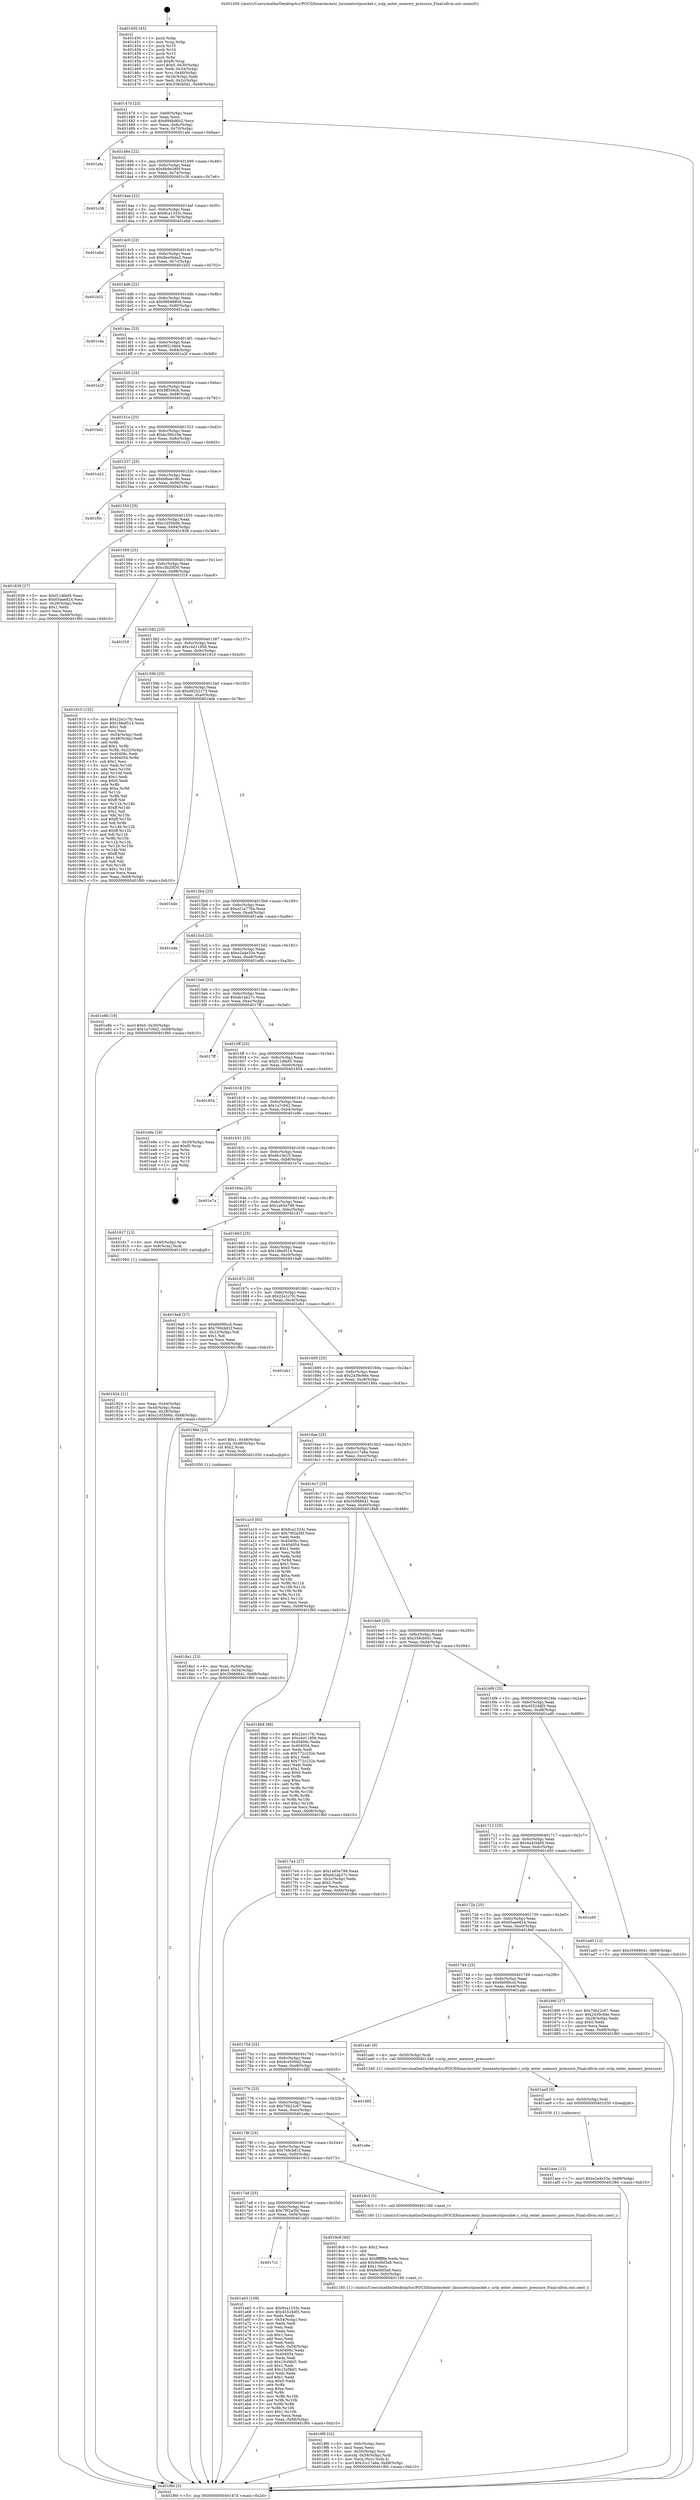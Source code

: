 digraph "0x401450" {
  label = "0x401450 (/mnt/c/Users/mathe/Desktop/tcc/POCII/binaries/extr_linuxnetsctpsocket.c_sctp_enter_memory_pressure_Final-ollvm.out::main(0))"
  labelloc = "t"
  node[shape=record]

  Entry [label="",width=0.3,height=0.3,shape=circle,fillcolor=black,style=filled]
  "0x40147d" [label="{
     0x40147d [23]\l
     | [instrs]\l
     &nbsp;&nbsp;0x40147d \<+3\>: mov -0x68(%rbp),%eax\l
     &nbsp;&nbsp;0x401480 \<+2\>: mov %eax,%ecx\l
     &nbsp;&nbsp;0x401482 \<+6\>: sub $0x894bd6b2,%ecx\l
     &nbsp;&nbsp;0x401488 \<+3\>: mov %eax,-0x6c(%rbp)\l
     &nbsp;&nbsp;0x40148b \<+3\>: mov %ecx,-0x70(%rbp)\l
     &nbsp;&nbsp;0x40148e \<+6\>: je 0000000000401afa \<main+0x6aa\>\l
  }"]
  "0x401afa" [label="{
     0x401afa\l
  }", style=dashed]
  "0x401494" [label="{
     0x401494 [22]\l
     | [instrs]\l
     &nbsp;&nbsp;0x401494 \<+5\>: jmp 0000000000401499 \<main+0x49\>\l
     &nbsp;&nbsp;0x401499 \<+3\>: mov -0x6c(%rbp),%eax\l
     &nbsp;&nbsp;0x40149c \<+5\>: sub $0x8b9e380f,%eax\l
     &nbsp;&nbsp;0x4014a1 \<+3\>: mov %eax,-0x74(%rbp)\l
     &nbsp;&nbsp;0x4014a4 \<+6\>: je 0000000000401c36 \<main+0x7e6\>\l
  }"]
  Exit [label="",width=0.3,height=0.3,shape=circle,fillcolor=black,style=filled,peripheries=2]
  "0x401c36" [label="{
     0x401c36\l
  }", style=dashed]
  "0x4014aa" [label="{
     0x4014aa [22]\l
     | [instrs]\l
     &nbsp;&nbsp;0x4014aa \<+5\>: jmp 00000000004014af \<main+0x5f\>\l
     &nbsp;&nbsp;0x4014af \<+3\>: mov -0x6c(%rbp),%eax\l
     &nbsp;&nbsp;0x4014b2 \<+5\>: sub $0x8ca1333c,%eax\l
     &nbsp;&nbsp;0x4014b7 \<+3\>: mov %eax,-0x78(%rbp)\l
     &nbsp;&nbsp;0x4014ba \<+6\>: je 0000000000401ebd \<main+0xa6d\>\l
  }"]
  "0x401aee" [label="{
     0x401aee [12]\l
     | [instrs]\l
     &nbsp;&nbsp;0x401aee \<+7\>: movl $0xe2a4e33e,-0x68(%rbp)\l
     &nbsp;&nbsp;0x401af5 \<+5\>: jmp 0000000000401f60 \<main+0xb10\>\l
  }"]
  "0x401ebd" [label="{
     0x401ebd\l
  }", style=dashed]
  "0x4014c0" [label="{
     0x4014c0 [22]\l
     | [instrs]\l
     &nbsp;&nbsp;0x4014c0 \<+5\>: jmp 00000000004014c5 \<main+0x75\>\l
     &nbsp;&nbsp;0x4014c5 \<+3\>: mov -0x6c(%rbp),%eax\l
     &nbsp;&nbsp;0x4014c8 \<+5\>: sub $0x8ee5bda2,%eax\l
     &nbsp;&nbsp;0x4014cd \<+3\>: mov %eax,-0x7c(%rbp)\l
     &nbsp;&nbsp;0x4014d0 \<+6\>: je 0000000000401b52 \<main+0x702\>\l
  }"]
  "0x401ae5" [label="{
     0x401ae5 [9]\l
     | [instrs]\l
     &nbsp;&nbsp;0x401ae5 \<+4\>: mov -0x50(%rbp),%rdi\l
     &nbsp;&nbsp;0x401ae9 \<+5\>: call 0000000000401030 \<free@plt\>\l
     | [calls]\l
     &nbsp;&nbsp;0x401030 \{1\} (unknown)\l
  }"]
  "0x401b52" [label="{
     0x401b52\l
  }", style=dashed]
  "0x4014d6" [label="{
     0x4014d6 [22]\l
     | [instrs]\l
     &nbsp;&nbsp;0x4014d6 \<+5\>: jmp 00000000004014db \<main+0x8b\>\l
     &nbsp;&nbsp;0x4014db \<+3\>: mov -0x6c(%rbp),%eax\l
     &nbsp;&nbsp;0x4014de \<+5\>: sub $0x96b8880d,%eax\l
     &nbsp;&nbsp;0x4014e3 \<+3\>: mov %eax,-0x80(%rbp)\l
     &nbsp;&nbsp;0x4014e6 \<+6\>: je 0000000000401cda \<main+0x88a\>\l
  }"]
  "0x4017c1" [label="{
     0x4017c1\l
  }", style=dashed]
  "0x401cda" [label="{
     0x401cda\l
  }", style=dashed]
  "0x4014ec" [label="{
     0x4014ec [25]\l
     | [instrs]\l
     &nbsp;&nbsp;0x4014ec \<+5\>: jmp 00000000004014f1 \<main+0xa1\>\l
     &nbsp;&nbsp;0x4014f1 \<+3\>: mov -0x6c(%rbp),%eax\l
     &nbsp;&nbsp;0x4014f4 \<+5\>: sub $0x9821fdd4,%eax\l
     &nbsp;&nbsp;0x4014f9 \<+6\>: mov %eax,-0x84(%rbp)\l
     &nbsp;&nbsp;0x4014ff \<+6\>: je 0000000000401e2f \<main+0x9df\>\l
  }"]
  "0x401a63" [label="{
     0x401a63 [109]\l
     | [instrs]\l
     &nbsp;&nbsp;0x401a63 \<+5\>: mov $0x8ca1333c,%eax\l
     &nbsp;&nbsp;0x401a68 \<+5\>: mov $0x45524df3,%ecx\l
     &nbsp;&nbsp;0x401a6d \<+2\>: xor %edx,%edx\l
     &nbsp;&nbsp;0x401a6f \<+3\>: mov -0x54(%rbp),%esi\l
     &nbsp;&nbsp;0x401a72 \<+2\>: mov %edx,%edi\l
     &nbsp;&nbsp;0x401a74 \<+2\>: sub %esi,%edi\l
     &nbsp;&nbsp;0x401a76 \<+2\>: mov %edx,%esi\l
     &nbsp;&nbsp;0x401a78 \<+3\>: sub $0x1,%esi\l
     &nbsp;&nbsp;0x401a7b \<+2\>: add %esi,%edi\l
     &nbsp;&nbsp;0x401a7d \<+2\>: sub %edi,%edx\l
     &nbsp;&nbsp;0x401a7f \<+3\>: mov %edx,-0x54(%rbp)\l
     &nbsp;&nbsp;0x401a82 \<+7\>: mov 0x40406c,%edx\l
     &nbsp;&nbsp;0x401a89 \<+7\>: mov 0x404054,%esi\l
     &nbsp;&nbsp;0x401a90 \<+2\>: mov %edx,%edi\l
     &nbsp;&nbsp;0x401a92 \<+6\>: sub $0x15cf4bf1,%edi\l
     &nbsp;&nbsp;0x401a98 \<+3\>: sub $0x1,%edi\l
     &nbsp;&nbsp;0x401a9b \<+6\>: add $0x15cf4bf1,%edi\l
     &nbsp;&nbsp;0x401aa1 \<+3\>: imul %edi,%edx\l
     &nbsp;&nbsp;0x401aa4 \<+3\>: and $0x1,%edx\l
     &nbsp;&nbsp;0x401aa7 \<+3\>: cmp $0x0,%edx\l
     &nbsp;&nbsp;0x401aaa \<+4\>: sete %r8b\l
     &nbsp;&nbsp;0x401aae \<+3\>: cmp $0xa,%esi\l
     &nbsp;&nbsp;0x401ab1 \<+4\>: setl %r9b\l
     &nbsp;&nbsp;0x401ab5 \<+3\>: mov %r8b,%r10b\l
     &nbsp;&nbsp;0x401ab8 \<+3\>: and %r9b,%r10b\l
     &nbsp;&nbsp;0x401abb \<+3\>: xor %r9b,%r8b\l
     &nbsp;&nbsp;0x401abe \<+3\>: or %r8b,%r10b\l
     &nbsp;&nbsp;0x401ac1 \<+4\>: test $0x1,%r10b\l
     &nbsp;&nbsp;0x401ac5 \<+3\>: cmovne %ecx,%eax\l
     &nbsp;&nbsp;0x401ac8 \<+3\>: mov %eax,-0x68(%rbp)\l
     &nbsp;&nbsp;0x401acb \<+5\>: jmp 0000000000401f60 \<main+0xb10\>\l
  }"]
  "0x401e2f" [label="{
     0x401e2f\l
  }", style=dashed]
  "0x401505" [label="{
     0x401505 [25]\l
     | [instrs]\l
     &nbsp;&nbsp;0x401505 \<+5\>: jmp 000000000040150a \<main+0xba\>\l
     &nbsp;&nbsp;0x40150a \<+3\>: mov -0x6c(%rbp),%eax\l
     &nbsp;&nbsp;0x40150d \<+5\>: sub $0x9ff336cb,%eax\l
     &nbsp;&nbsp;0x401512 \<+6\>: mov %eax,-0x88(%rbp)\l
     &nbsp;&nbsp;0x401518 \<+6\>: je 0000000000401bd2 \<main+0x782\>\l
  }"]
  "0x4019f0" [label="{
     0x4019f0 [32]\l
     | [instrs]\l
     &nbsp;&nbsp;0x4019f0 \<+6\>: mov -0xfc(%rbp),%ecx\l
     &nbsp;&nbsp;0x4019f6 \<+3\>: imul %eax,%ecx\l
     &nbsp;&nbsp;0x4019f9 \<+4\>: mov -0x50(%rbp),%rsi\l
     &nbsp;&nbsp;0x4019fd \<+4\>: movslq -0x54(%rbp),%rdi\l
     &nbsp;&nbsp;0x401a01 \<+3\>: mov %ecx,(%rsi,%rdi,4)\l
     &nbsp;&nbsp;0x401a04 \<+7\>: movl $0x2cc17a8a,-0x68(%rbp)\l
     &nbsp;&nbsp;0x401a0b \<+5\>: jmp 0000000000401f60 \<main+0xb10\>\l
  }"]
  "0x401bd2" [label="{
     0x401bd2\l
  }", style=dashed]
  "0x40151e" [label="{
     0x40151e [25]\l
     | [instrs]\l
     &nbsp;&nbsp;0x40151e \<+5\>: jmp 0000000000401523 \<main+0xd3\>\l
     &nbsp;&nbsp;0x401523 \<+3\>: mov -0x6c(%rbp),%eax\l
     &nbsp;&nbsp;0x401526 \<+5\>: sub $0xbc56b18a,%eax\l
     &nbsp;&nbsp;0x40152b \<+6\>: mov %eax,-0x8c(%rbp)\l
     &nbsp;&nbsp;0x401531 \<+6\>: je 0000000000401e23 \<main+0x9d3\>\l
  }"]
  "0x4019c8" [label="{
     0x4019c8 [40]\l
     | [instrs]\l
     &nbsp;&nbsp;0x4019c8 \<+5\>: mov $0x2,%ecx\l
     &nbsp;&nbsp;0x4019cd \<+1\>: cltd\l
     &nbsp;&nbsp;0x4019ce \<+2\>: idiv %ecx\l
     &nbsp;&nbsp;0x4019d0 \<+6\>: imul $0xfffffffe,%edx,%ecx\l
     &nbsp;&nbsp;0x4019d6 \<+6\>: add $0x9e0bf3a6,%ecx\l
     &nbsp;&nbsp;0x4019dc \<+3\>: add $0x1,%ecx\l
     &nbsp;&nbsp;0x4019df \<+6\>: sub $0x9e0bf3a6,%ecx\l
     &nbsp;&nbsp;0x4019e5 \<+6\>: mov %ecx,-0xfc(%rbp)\l
     &nbsp;&nbsp;0x4019eb \<+5\>: call 0000000000401160 \<next_i\>\l
     | [calls]\l
     &nbsp;&nbsp;0x401160 \{1\} (/mnt/c/Users/mathe/Desktop/tcc/POCII/binaries/extr_linuxnetsctpsocket.c_sctp_enter_memory_pressure_Final-ollvm.out::next_i)\l
  }"]
  "0x401e23" [label="{
     0x401e23\l
  }", style=dashed]
  "0x401537" [label="{
     0x401537 [25]\l
     | [instrs]\l
     &nbsp;&nbsp;0x401537 \<+5\>: jmp 000000000040153c \<main+0xec\>\l
     &nbsp;&nbsp;0x40153c \<+3\>: mov -0x6c(%rbp),%eax\l
     &nbsp;&nbsp;0x40153f \<+5\>: sub $0xbfbee180,%eax\l
     &nbsp;&nbsp;0x401544 \<+6\>: mov %eax,-0x90(%rbp)\l
     &nbsp;&nbsp;0x40154a \<+6\>: je 0000000000401f0c \<main+0xabc\>\l
  }"]
  "0x4017a8" [label="{
     0x4017a8 [25]\l
     | [instrs]\l
     &nbsp;&nbsp;0x4017a8 \<+5\>: jmp 00000000004017ad \<main+0x35d\>\l
     &nbsp;&nbsp;0x4017ad \<+3\>: mov -0x6c(%rbp),%eax\l
     &nbsp;&nbsp;0x4017b0 \<+5\>: sub $0x79f2a3fd,%eax\l
     &nbsp;&nbsp;0x4017b5 \<+6\>: mov %eax,-0xf4(%rbp)\l
     &nbsp;&nbsp;0x4017bb \<+6\>: je 0000000000401a63 \<main+0x613\>\l
  }"]
  "0x401f0c" [label="{
     0x401f0c\l
  }", style=dashed]
  "0x401550" [label="{
     0x401550 [25]\l
     | [instrs]\l
     &nbsp;&nbsp;0x401550 \<+5\>: jmp 0000000000401555 \<main+0x105\>\l
     &nbsp;&nbsp;0x401555 \<+3\>: mov -0x6c(%rbp),%eax\l
     &nbsp;&nbsp;0x401558 \<+5\>: sub $0xc1d55b6b,%eax\l
     &nbsp;&nbsp;0x40155d \<+6\>: mov %eax,-0x94(%rbp)\l
     &nbsp;&nbsp;0x401563 \<+6\>: je 0000000000401839 \<main+0x3e9\>\l
  }"]
  "0x4019c3" [label="{
     0x4019c3 [5]\l
     | [instrs]\l
     &nbsp;&nbsp;0x4019c3 \<+5\>: call 0000000000401160 \<next_i\>\l
     | [calls]\l
     &nbsp;&nbsp;0x401160 \{1\} (/mnt/c/Users/mathe/Desktop/tcc/POCII/binaries/extr_linuxnetsctpsocket.c_sctp_enter_memory_pressure_Final-ollvm.out::next_i)\l
  }"]
  "0x401839" [label="{
     0x401839 [27]\l
     | [instrs]\l
     &nbsp;&nbsp;0x401839 \<+5\>: mov $0xf11dfa95,%eax\l
     &nbsp;&nbsp;0x40183e \<+5\>: mov $0x65aee824,%ecx\l
     &nbsp;&nbsp;0x401843 \<+3\>: mov -0x28(%rbp),%edx\l
     &nbsp;&nbsp;0x401846 \<+3\>: cmp $0x1,%edx\l
     &nbsp;&nbsp;0x401849 \<+3\>: cmovl %ecx,%eax\l
     &nbsp;&nbsp;0x40184c \<+3\>: mov %eax,-0x68(%rbp)\l
     &nbsp;&nbsp;0x40184f \<+5\>: jmp 0000000000401f60 \<main+0xb10\>\l
  }"]
  "0x401569" [label="{
     0x401569 [25]\l
     | [instrs]\l
     &nbsp;&nbsp;0x401569 \<+5\>: jmp 000000000040156e \<main+0x11e\>\l
     &nbsp;&nbsp;0x40156e \<+3\>: mov -0x6c(%rbp),%eax\l
     &nbsp;&nbsp;0x401571 \<+5\>: sub $0xc3b20f30,%eax\l
     &nbsp;&nbsp;0x401576 \<+6\>: mov %eax,-0x98(%rbp)\l
     &nbsp;&nbsp;0x40157c \<+6\>: je 0000000000401f18 \<main+0xac8\>\l
  }"]
  "0x40178f" [label="{
     0x40178f [25]\l
     | [instrs]\l
     &nbsp;&nbsp;0x40178f \<+5\>: jmp 0000000000401794 \<main+0x344\>\l
     &nbsp;&nbsp;0x401794 \<+3\>: mov -0x6c(%rbp),%eax\l
     &nbsp;&nbsp;0x401797 \<+5\>: sub $0x769cb81f,%eax\l
     &nbsp;&nbsp;0x40179c \<+6\>: mov %eax,-0xf0(%rbp)\l
     &nbsp;&nbsp;0x4017a2 \<+6\>: je 00000000004019c3 \<main+0x573\>\l
  }"]
  "0x401f18" [label="{
     0x401f18\l
  }", style=dashed]
  "0x401582" [label="{
     0x401582 [25]\l
     | [instrs]\l
     &nbsp;&nbsp;0x401582 \<+5\>: jmp 0000000000401587 \<main+0x137\>\l
     &nbsp;&nbsp;0x401587 \<+3\>: mov -0x6c(%rbp),%eax\l
     &nbsp;&nbsp;0x40158a \<+5\>: sub $0xc4d11856,%eax\l
     &nbsp;&nbsp;0x40158f \<+6\>: mov %eax,-0x9c(%rbp)\l
     &nbsp;&nbsp;0x401595 \<+6\>: je 0000000000401910 \<main+0x4c0\>\l
  }"]
  "0x401e6e" [label="{
     0x401e6e\l
  }", style=dashed]
  "0x401910" [label="{
     0x401910 [152]\l
     | [instrs]\l
     &nbsp;&nbsp;0x401910 \<+5\>: mov $0x22e1c7fc,%eax\l
     &nbsp;&nbsp;0x401915 \<+5\>: mov $0x1fded514,%ecx\l
     &nbsp;&nbsp;0x40191a \<+2\>: mov $0x1,%dl\l
     &nbsp;&nbsp;0x40191c \<+2\>: xor %esi,%esi\l
     &nbsp;&nbsp;0x40191e \<+3\>: mov -0x54(%rbp),%edi\l
     &nbsp;&nbsp;0x401921 \<+3\>: cmp -0x48(%rbp),%edi\l
     &nbsp;&nbsp;0x401924 \<+4\>: setl %r8b\l
     &nbsp;&nbsp;0x401928 \<+4\>: and $0x1,%r8b\l
     &nbsp;&nbsp;0x40192c \<+4\>: mov %r8b,-0x22(%rbp)\l
     &nbsp;&nbsp;0x401930 \<+7\>: mov 0x40406c,%edi\l
     &nbsp;&nbsp;0x401937 \<+8\>: mov 0x404054,%r9d\l
     &nbsp;&nbsp;0x40193f \<+3\>: sub $0x1,%esi\l
     &nbsp;&nbsp;0x401942 \<+3\>: mov %edi,%r10d\l
     &nbsp;&nbsp;0x401945 \<+3\>: add %esi,%r10d\l
     &nbsp;&nbsp;0x401948 \<+4\>: imul %r10d,%edi\l
     &nbsp;&nbsp;0x40194c \<+3\>: and $0x1,%edi\l
     &nbsp;&nbsp;0x40194f \<+3\>: cmp $0x0,%edi\l
     &nbsp;&nbsp;0x401952 \<+4\>: sete %r8b\l
     &nbsp;&nbsp;0x401956 \<+4\>: cmp $0xa,%r9d\l
     &nbsp;&nbsp;0x40195a \<+4\>: setl %r11b\l
     &nbsp;&nbsp;0x40195e \<+3\>: mov %r8b,%bl\l
     &nbsp;&nbsp;0x401961 \<+3\>: xor $0xff,%bl\l
     &nbsp;&nbsp;0x401964 \<+3\>: mov %r11b,%r14b\l
     &nbsp;&nbsp;0x401967 \<+4\>: xor $0xff,%r14b\l
     &nbsp;&nbsp;0x40196b \<+3\>: xor $0x1,%dl\l
     &nbsp;&nbsp;0x40196e \<+3\>: mov %bl,%r15b\l
     &nbsp;&nbsp;0x401971 \<+4\>: and $0xff,%r15b\l
     &nbsp;&nbsp;0x401975 \<+3\>: and %dl,%r8b\l
     &nbsp;&nbsp;0x401978 \<+3\>: mov %r14b,%r12b\l
     &nbsp;&nbsp;0x40197b \<+4\>: and $0xff,%r12b\l
     &nbsp;&nbsp;0x40197f \<+3\>: and %dl,%r11b\l
     &nbsp;&nbsp;0x401982 \<+3\>: or %r8b,%r15b\l
     &nbsp;&nbsp;0x401985 \<+3\>: or %r11b,%r12b\l
     &nbsp;&nbsp;0x401988 \<+3\>: xor %r12b,%r15b\l
     &nbsp;&nbsp;0x40198b \<+3\>: or %r14b,%bl\l
     &nbsp;&nbsp;0x40198e \<+3\>: xor $0xff,%bl\l
     &nbsp;&nbsp;0x401991 \<+3\>: or $0x1,%dl\l
     &nbsp;&nbsp;0x401994 \<+2\>: and %dl,%bl\l
     &nbsp;&nbsp;0x401996 \<+3\>: or %bl,%r15b\l
     &nbsp;&nbsp;0x401999 \<+4\>: test $0x1,%r15b\l
     &nbsp;&nbsp;0x40199d \<+3\>: cmovne %ecx,%eax\l
     &nbsp;&nbsp;0x4019a0 \<+3\>: mov %eax,-0x68(%rbp)\l
     &nbsp;&nbsp;0x4019a3 \<+5\>: jmp 0000000000401f60 \<main+0xb10\>\l
  }"]
  "0x40159b" [label="{
     0x40159b [25]\l
     | [instrs]\l
     &nbsp;&nbsp;0x40159b \<+5\>: jmp 00000000004015a0 \<main+0x150\>\l
     &nbsp;&nbsp;0x4015a0 \<+3\>: mov -0x6c(%rbp),%eax\l
     &nbsp;&nbsp;0x4015a3 \<+5\>: sub $0xd9252173,%eax\l
     &nbsp;&nbsp;0x4015a8 \<+6\>: mov %eax,-0xa0(%rbp)\l
     &nbsp;&nbsp;0x4015ae \<+6\>: je 0000000000401bde \<main+0x78e\>\l
  }"]
  "0x401776" [label="{
     0x401776 [25]\l
     | [instrs]\l
     &nbsp;&nbsp;0x401776 \<+5\>: jmp 000000000040177b \<main+0x32b\>\l
     &nbsp;&nbsp;0x40177b \<+3\>: mov -0x6c(%rbp),%eax\l
     &nbsp;&nbsp;0x40177e \<+5\>: sub $0x70b22c67,%eax\l
     &nbsp;&nbsp;0x401783 \<+6\>: mov %eax,-0xec(%rbp)\l
     &nbsp;&nbsp;0x401789 \<+6\>: je 0000000000401e6e \<main+0xa1e\>\l
  }"]
  "0x401bde" [label="{
     0x401bde\l
  }", style=dashed]
  "0x4015b4" [label="{
     0x4015b4 [25]\l
     | [instrs]\l
     &nbsp;&nbsp;0x4015b4 \<+5\>: jmp 00000000004015b9 \<main+0x169\>\l
     &nbsp;&nbsp;0x4015b9 \<+3\>: mov -0x6c(%rbp),%eax\l
     &nbsp;&nbsp;0x4015bc \<+5\>: sub $0xe21a776a,%eax\l
     &nbsp;&nbsp;0x4015c1 \<+6\>: mov %eax,-0xa4(%rbp)\l
     &nbsp;&nbsp;0x4015c7 \<+6\>: je 0000000000401ede \<main+0xa8e\>\l
  }"]
  "0x401d85" [label="{
     0x401d85\l
  }", style=dashed]
  "0x401ede" [label="{
     0x401ede\l
  }", style=dashed]
  "0x4015cd" [label="{
     0x4015cd [25]\l
     | [instrs]\l
     &nbsp;&nbsp;0x4015cd \<+5\>: jmp 00000000004015d2 \<main+0x182\>\l
     &nbsp;&nbsp;0x4015d2 \<+3\>: mov -0x6c(%rbp),%eax\l
     &nbsp;&nbsp;0x4015d5 \<+5\>: sub $0xe2a4e33e,%eax\l
     &nbsp;&nbsp;0x4015da \<+6\>: mov %eax,-0xa8(%rbp)\l
     &nbsp;&nbsp;0x4015e0 \<+6\>: je 0000000000401e8b \<main+0xa3b\>\l
  }"]
  "0x40175d" [label="{
     0x40175d [25]\l
     | [instrs]\l
     &nbsp;&nbsp;0x40175d \<+5\>: jmp 0000000000401762 \<main+0x312\>\l
     &nbsp;&nbsp;0x401762 \<+3\>: mov -0x6c(%rbp),%eax\l
     &nbsp;&nbsp;0x401765 \<+5\>: sub $0x6ce500d2,%eax\l
     &nbsp;&nbsp;0x40176a \<+6\>: mov %eax,-0xe8(%rbp)\l
     &nbsp;&nbsp;0x401770 \<+6\>: je 0000000000401d85 \<main+0x935\>\l
  }"]
  "0x401e8b" [label="{
     0x401e8b [19]\l
     | [instrs]\l
     &nbsp;&nbsp;0x401e8b \<+7\>: movl $0x0,-0x30(%rbp)\l
     &nbsp;&nbsp;0x401e92 \<+7\>: movl $0x1a7c942,-0x68(%rbp)\l
     &nbsp;&nbsp;0x401e99 \<+5\>: jmp 0000000000401f60 \<main+0xb10\>\l
  }"]
  "0x4015e6" [label="{
     0x4015e6 [25]\l
     | [instrs]\l
     &nbsp;&nbsp;0x4015e6 \<+5\>: jmp 00000000004015eb \<main+0x19b\>\l
     &nbsp;&nbsp;0x4015eb \<+3\>: mov -0x6c(%rbp),%eax\l
     &nbsp;&nbsp;0x4015ee \<+5\>: sub $0xeb1ab27c,%eax\l
     &nbsp;&nbsp;0x4015f3 \<+6\>: mov %eax,-0xac(%rbp)\l
     &nbsp;&nbsp;0x4015f9 \<+6\>: je 00000000004017ff \<main+0x3af\>\l
  }"]
  "0x401adc" [label="{
     0x401adc [9]\l
     | [instrs]\l
     &nbsp;&nbsp;0x401adc \<+4\>: mov -0x50(%rbp),%rdi\l
     &nbsp;&nbsp;0x401ae0 \<+5\>: call 0000000000401240 \<sctp_enter_memory_pressure\>\l
     | [calls]\l
     &nbsp;&nbsp;0x401240 \{1\} (/mnt/c/Users/mathe/Desktop/tcc/POCII/binaries/extr_linuxnetsctpsocket.c_sctp_enter_memory_pressure_Final-ollvm.out::sctp_enter_memory_pressure)\l
  }"]
  "0x4017ff" [label="{
     0x4017ff\l
  }", style=dashed]
  "0x4015ff" [label="{
     0x4015ff [25]\l
     | [instrs]\l
     &nbsp;&nbsp;0x4015ff \<+5\>: jmp 0000000000401604 \<main+0x1b4\>\l
     &nbsp;&nbsp;0x401604 \<+3\>: mov -0x6c(%rbp),%eax\l
     &nbsp;&nbsp;0x401607 \<+5\>: sub $0xf11dfa95,%eax\l
     &nbsp;&nbsp;0x40160c \<+6\>: mov %eax,-0xb0(%rbp)\l
     &nbsp;&nbsp;0x401612 \<+6\>: je 0000000000401854 \<main+0x404\>\l
  }"]
  "0x4018a1" [label="{
     0x4018a1 [23]\l
     | [instrs]\l
     &nbsp;&nbsp;0x4018a1 \<+4\>: mov %rax,-0x50(%rbp)\l
     &nbsp;&nbsp;0x4018a5 \<+7\>: movl $0x0,-0x54(%rbp)\l
     &nbsp;&nbsp;0x4018ac \<+7\>: movl $0x35668641,-0x68(%rbp)\l
     &nbsp;&nbsp;0x4018b3 \<+5\>: jmp 0000000000401f60 \<main+0xb10\>\l
  }"]
  "0x401854" [label="{
     0x401854\l
  }", style=dashed]
  "0x401618" [label="{
     0x401618 [25]\l
     | [instrs]\l
     &nbsp;&nbsp;0x401618 \<+5\>: jmp 000000000040161d \<main+0x1cd\>\l
     &nbsp;&nbsp;0x40161d \<+3\>: mov -0x6c(%rbp),%eax\l
     &nbsp;&nbsp;0x401620 \<+5\>: sub $0x1a7c942,%eax\l
     &nbsp;&nbsp;0x401625 \<+6\>: mov %eax,-0xb4(%rbp)\l
     &nbsp;&nbsp;0x40162b \<+6\>: je 0000000000401e9e \<main+0xa4e\>\l
  }"]
  "0x401744" [label="{
     0x401744 [25]\l
     | [instrs]\l
     &nbsp;&nbsp;0x401744 \<+5\>: jmp 0000000000401749 \<main+0x2f9\>\l
     &nbsp;&nbsp;0x401749 \<+3\>: mov -0x6c(%rbp),%eax\l
     &nbsp;&nbsp;0x40174c \<+5\>: sub $0x6b08fccd,%eax\l
     &nbsp;&nbsp;0x401751 \<+6\>: mov %eax,-0xe4(%rbp)\l
     &nbsp;&nbsp;0x401757 \<+6\>: je 0000000000401adc \<main+0x68c\>\l
  }"]
  "0x401e9e" [label="{
     0x401e9e [19]\l
     | [instrs]\l
     &nbsp;&nbsp;0x401e9e \<+3\>: mov -0x30(%rbp),%eax\l
     &nbsp;&nbsp;0x401ea1 \<+7\>: add $0xf0,%rsp\l
     &nbsp;&nbsp;0x401ea8 \<+1\>: pop %rbx\l
     &nbsp;&nbsp;0x401ea9 \<+2\>: pop %r12\l
     &nbsp;&nbsp;0x401eab \<+2\>: pop %r14\l
     &nbsp;&nbsp;0x401ead \<+2\>: pop %r15\l
     &nbsp;&nbsp;0x401eaf \<+1\>: pop %rbp\l
     &nbsp;&nbsp;0x401eb0 \<+1\>: ret\l
  }"]
  "0x401631" [label="{
     0x401631 [25]\l
     | [instrs]\l
     &nbsp;&nbsp;0x401631 \<+5\>: jmp 0000000000401636 \<main+0x1e6\>\l
     &nbsp;&nbsp;0x401636 \<+3\>: mov -0x6c(%rbp),%eax\l
     &nbsp;&nbsp;0x401639 \<+5\>: sub $0x6b19a15,%eax\l
     &nbsp;&nbsp;0x40163e \<+6\>: mov %eax,-0xb8(%rbp)\l
     &nbsp;&nbsp;0x401644 \<+6\>: je 0000000000401e7a \<main+0xa2a\>\l
  }"]
  "0x40186f" [label="{
     0x40186f [27]\l
     | [instrs]\l
     &nbsp;&nbsp;0x40186f \<+5\>: mov $0x70b22c67,%eax\l
     &nbsp;&nbsp;0x401874 \<+5\>: mov $0x2439c9de,%ecx\l
     &nbsp;&nbsp;0x401879 \<+3\>: mov -0x28(%rbp),%edx\l
     &nbsp;&nbsp;0x40187c \<+3\>: cmp $0x0,%edx\l
     &nbsp;&nbsp;0x40187f \<+3\>: cmove %ecx,%eax\l
     &nbsp;&nbsp;0x401882 \<+3\>: mov %eax,-0x68(%rbp)\l
     &nbsp;&nbsp;0x401885 \<+5\>: jmp 0000000000401f60 \<main+0xb10\>\l
  }"]
  "0x401e7a" [label="{
     0x401e7a\l
  }", style=dashed]
  "0x40164a" [label="{
     0x40164a [25]\l
     | [instrs]\l
     &nbsp;&nbsp;0x40164a \<+5\>: jmp 000000000040164f \<main+0x1ff\>\l
     &nbsp;&nbsp;0x40164f \<+3\>: mov -0x6c(%rbp),%eax\l
     &nbsp;&nbsp;0x401652 \<+5\>: sub $0x1a65e799,%eax\l
     &nbsp;&nbsp;0x401657 \<+6\>: mov %eax,-0xbc(%rbp)\l
     &nbsp;&nbsp;0x40165d \<+6\>: je 0000000000401817 \<main+0x3c7\>\l
  }"]
  "0x40172b" [label="{
     0x40172b [25]\l
     | [instrs]\l
     &nbsp;&nbsp;0x40172b \<+5\>: jmp 0000000000401730 \<main+0x2e0\>\l
     &nbsp;&nbsp;0x401730 \<+3\>: mov -0x6c(%rbp),%eax\l
     &nbsp;&nbsp;0x401733 \<+5\>: sub $0x65aee824,%eax\l
     &nbsp;&nbsp;0x401738 \<+6\>: mov %eax,-0xe0(%rbp)\l
     &nbsp;&nbsp;0x40173e \<+6\>: je 000000000040186f \<main+0x41f\>\l
  }"]
  "0x401817" [label="{
     0x401817 [13]\l
     | [instrs]\l
     &nbsp;&nbsp;0x401817 \<+4\>: mov -0x40(%rbp),%rax\l
     &nbsp;&nbsp;0x40181b \<+4\>: mov 0x8(%rax),%rdi\l
     &nbsp;&nbsp;0x40181f \<+5\>: call 0000000000401060 \<atoi@plt\>\l
     | [calls]\l
     &nbsp;&nbsp;0x401060 \{1\} (unknown)\l
  }"]
  "0x401663" [label="{
     0x401663 [25]\l
     | [instrs]\l
     &nbsp;&nbsp;0x401663 \<+5\>: jmp 0000000000401668 \<main+0x218\>\l
     &nbsp;&nbsp;0x401668 \<+3\>: mov -0x6c(%rbp),%eax\l
     &nbsp;&nbsp;0x40166b \<+5\>: sub $0x1fded514,%eax\l
     &nbsp;&nbsp;0x401670 \<+6\>: mov %eax,-0xc0(%rbp)\l
     &nbsp;&nbsp;0x401676 \<+6\>: je 00000000004019a8 \<main+0x558\>\l
  }"]
  "0x401e50" [label="{
     0x401e50\l
  }", style=dashed]
  "0x4019a8" [label="{
     0x4019a8 [27]\l
     | [instrs]\l
     &nbsp;&nbsp;0x4019a8 \<+5\>: mov $0x6b08fccd,%eax\l
     &nbsp;&nbsp;0x4019ad \<+5\>: mov $0x769cb81f,%ecx\l
     &nbsp;&nbsp;0x4019b2 \<+3\>: mov -0x22(%rbp),%dl\l
     &nbsp;&nbsp;0x4019b5 \<+3\>: test $0x1,%dl\l
     &nbsp;&nbsp;0x4019b8 \<+3\>: cmovne %ecx,%eax\l
     &nbsp;&nbsp;0x4019bb \<+3\>: mov %eax,-0x68(%rbp)\l
     &nbsp;&nbsp;0x4019be \<+5\>: jmp 0000000000401f60 \<main+0xb10\>\l
  }"]
  "0x40167c" [label="{
     0x40167c [25]\l
     | [instrs]\l
     &nbsp;&nbsp;0x40167c \<+5\>: jmp 0000000000401681 \<main+0x231\>\l
     &nbsp;&nbsp;0x401681 \<+3\>: mov -0x6c(%rbp),%eax\l
     &nbsp;&nbsp;0x401684 \<+5\>: sub $0x22e1c7fc,%eax\l
     &nbsp;&nbsp;0x401689 \<+6\>: mov %eax,-0xc4(%rbp)\l
     &nbsp;&nbsp;0x40168f \<+6\>: je 0000000000401eb1 \<main+0xa61\>\l
  }"]
  "0x401712" [label="{
     0x401712 [25]\l
     | [instrs]\l
     &nbsp;&nbsp;0x401712 \<+5\>: jmp 0000000000401717 \<main+0x2c7\>\l
     &nbsp;&nbsp;0x401717 \<+3\>: mov -0x6c(%rbp),%eax\l
     &nbsp;&nbsp;0x40171a \<+5\>: sub $0x4a42bbf4,%eax\l
     &nbsp;&nbsp;0x40171f \<+6\>: mov %eax,-0xdc(%rbp)\l
     &nbsp;&nbsp;0x401725 \<+6\>: je 0000000000401e50 \<main+0xa00\>\l
  }"]
  "0x401eb1" [label="{
     0x401eb1\l
  }", style=dashed]
  "0x401695" [label="{
     0x401695 [25]\l
     | [instrs]\l
     &nbsp;&nbsp;0x401695 \<+5\>: jmp 000000000040169a \<main+0x24a\>\l
     &nbsp;&nbsp;0x40169a \<+3\>: mov -0x6c(%rbp),%eax\l
     &nbsp;&nbsp;0x40169d \<+5\>: sub $0x2439c9de,%eax\l
     &nbsp;&nbsp;0x4016a2 \<+6\>: mov %eax,-0xc8(%rbp)\l
     &nbsp;&nbsp;0x4016a8 \<+6\>: je 000000000040188a \<main+0x43a\>\l
  }"]
  "0x401ad0" [label="{
     0x401ad0 [12]\l
     | [instrs]\l
     &nbsp;&nbsp;0x401ad0 \<+7\>: movl $0x35668641,-0x68(%rbp)\l
     &nbsp;&nbsp;0x401ad7 \<+5\>: jmp 0000000000401f60 \<main+0xb10\>\l
  }"]
  "0x40188a" [label="{
     0x40188a [23]\l
     | [instrs]\l
     &nbsp;&nbsp;0x40188a \<+7\>: movl $0x1,-0x48(%rbp)\l
     &nbsp;&nbsp;0x401891 \<+4\>: movslq -0x48(%rbp),%rax\l
     &nbsp;&nbsp;0x401895 \<+4\>: shl $0x2,%rax\l
     &nbsp;&nbsp;0x401899 \<+3\>: mov %rax,%rdi\l
     &nbsp;&nbsp;0x40189c \<+5\>: call 0000000000401050 \<malloc@plt\>\l
     | [calls]\l
     &nbsp;&nbsp;0x401050 \{1\} (unknown)\l
  }"]
  "0x4016ae" [label="{
     0x4016ae [25]\l
     | [instrs]\l
     &nbsp;&nbsp;0x4016ae \<+5\>: jmp 00000000004016b3 \<main+0x263\>\l
     &nbsp;&nbsp;0x4016b3 \<+3\>: mov -0x6c(%rbp),%eax\l
     &nbsp;&nbsp;0x4016b6 \<+5\>: sub $0x2cc17a8a,%eax\l
     &nbsp;&nbsp;0x4016bb \<+6\>: mov %eax,-0xcc(%rbp)\l
     &nbsp;&nbsp;0x4016c1 \<+6\>: je 0000000000401a10 \<main+0x5c0\>\l
  }"]
  "0x401824" [label="{
     0x401824 [21]\l
     | [instrs]\l
     &nbsp;&nbsp;0x401824 \<+3\>: mov %eax,-0x44(%rbp)\l
     &nbsp;&nbsp;0x401827 \<+3\>: mov -0x44(%rbp),%eax\l
     &nbsp;&nbsp;0x40182a \<+3\>: mov %eax,-0x28(%rbp)\l
     &nbsp;&nbsp;0x40182d \<+7\>: movl $0xc1d55b6b,-0x68(%rbp)\l
     &nbsp;&nbsp;0x401834 \<+5\>: jmp 0000000000401f60 \<main+0xb10\>\l
  }"]
  "0x401a10" [label="{
     0x401a10 [83]\l
     | [instrs]\l
     &nbsp;&nbsp;0x401a10 \<+5\>: mov $0x8ca1333c,%eax\l
     &nbsp;&nbsp;0x401a15 \<+5\>: mov $0x79f2a3fd,%ecx\l
     &nbsp;&nbsp;0x401a1a \<+2\>: xor %edx,%edx\l
     &nbsp;&nbsp;0x401a1c \<+7\>: mov 0x40406c,%esi\l
     &nbsp;&nbsp;0x401a23 \<+7\>: mov 0x404054,%edi\l
     &nbsp;&nbsp;0x401a2a \<+3\>: sub $0x1,%edx\l
     &nbsp;&nbsp;0x401a2d \<+3\>: mov %esi,%r8d\l
     &nbsp;&nbsp;0x401a30 \<+3\>: add %edx,%r8d\l
     &nbsp;&nbsp;0x401a33 \<+4\>: imul %r8d,%esi\l
     &nbsp;&nbsp;0x401a37 \<+3\>: and $0x1,%esi\l
     &nbsp;&nbsp;0x401a3a \<+3\>: cmp $0x0,%esi\l
     &nbsp;&nbsp;0x401a3d \<+4\>: sete %r9b\l
     &nbsp;&nbsp;0x401a41 \<+3\>: cmp $0xa,%edi\l
     &nbsp;&nbsp;0x401a44 \<+4\>: setl %r10b\l
     &nbsp;&nbsp;0x401a48 \<+3\>: mov %r9b,%r11b\l
     &nbsp;&nbsp;0x401a4b \<+3\>: and %r10b,%r11b\l
     &nbsp;&nbsp;0x401a4e \<+3\>: xor %r10b,%r9b\l
     &nbsp;&nbsp;0x401a51 \<+3\>: or %r9b,%r11b\l
     &nbsp;&nbsp;0x401a54 \<+4\>: test $0x1,%r11b\l
     &nbsp;&nbsp;0x401a58 \<+3\>: cmovne %ecx,%eax\l
     &nbsp;&nbsp;0x401a5b \<+3\>: mov %eax,-0x68(%rbp)\l
     &nbsp;&nbsp;0x401a5e \<+5\>: jmp 0000000000401f60 \<main+0xb10\>\l
  }"]
  "0x4016c7" [label="{
     0x4016c7 [25]\l
     | [instrs]\l
     &nbsp;&nbsp;0x4016c7 \<+5\>: jmp 00000000004016cc \<main+0x27c\>\l
     &nbsp;&nbsp;0x4016cc \<+3\>: mov -0x6c(%rbp),%eax\l
     &nbsp;&nbsp;0x4016cf \<+5\>: sub $0x35668641,%eax\l
     &nbsp;&nbsp;0x4016d4 \<+6\>: mov %eax,-0xd0(%rbp)\l
     &nbsp;&nbsp;0x4016da \<+6\>: je 00000000004018b8 \<main+0x468\>\l
  }"]
  "0x401450" [label="{
     0x401450 [45]\l
     | [instrs]\l
     &nbsp;&nbsp;0x401450 \<+1\>: push %rbp\l
     &nbsp;&nbsp;0x401451 \<+3\>: mov %rsp,%rbp\l
     &nbsp;&nbsp;0x401454 \<+2\>: push %r15\l
     &nbsp;&nbsp;0x401456 \<+2\>: push %r14\l
     &nbsp;&nbsp;0x401458 \<+2\>: push %r12\l
     &nbsp;&nbsp;0x40145a \<+1\>: push %rbx\l
     &nbsp;&nbsp;0x40145b \<+7\>: sub $0xf0,%rsp\l
     &nbsp;&nbsp;0x401462 \<+7\>: movl $0x0,-0x30(%rbp)\l
     &nbsp;&nbsp;0x401469 \<+3\>: mov %edi,-0x34(%rbp)\l
     &nbsp;&nbsp;0x40146c \<+4\>: mov %rsi,-0x40(%rbp)\l
     &nbsp;&nbsp;0x401470 \<+3\>: mov -0x34(%rbp),%edi\l
     &nbsp;&nbsp;0x401473 \<+3\>: mov %edi,-0x2c(%rbp)\l
     &nbsp;&nbsp;0x401476 \<+7\>: movl $0x358cb0d1,-0x68(%rbp)\l
  }"]
  "0x4018b8" [label="{
     0x4018b8 [88]\l
     | [instrs]\l
     &nbsp;&nbsp;0x4018b8 \<+5\>: mov $0x22e1c7fc,%eax\l
     &nbsp;&nbsp;0x4018bd \<+5\>: mov $0xc4d11856,%ecx\l
     &nbsp;&nbsp;0x4018c2 \<+7\>: mov 0x40406c,%edx\l
     &nbsp;&nbsp;0x4018c9 \<+7\>: mov 0x404054,%esi\l
     &nbsp;&nbsp;0x4018d0 \<+2\>: mov %edx,%edi\l
     &nbsp;&nbsp;0x4018d2 \<+6\>: sub $0x772c232e,%edi\l
     &nbsp;&nbsp;0x4018d8 \<+3\>: sub $0x1,%edi\l
     &nbsp;&nbsp;0x4018db \<+6\>: add $0x772c232e,%edi\l
     &nbsp;&nbsp;0x4018e1 \<+3\>: imul %edi,%edx\l
     &nbsp;&nbsp;0x4018e4 \<+3\>: and $0x1,%edx\l
     &nbsp;&nbsp;0x4018e7 \<+3\>: cmp $0x0,%edx\l
     &nbsp;&nbsp;0x4018ea \<+4\>: sete %r8b\l
     &nbsp;&nbsp;0x4018ee \<+3\>: cmp $0xa,%esi\l
     &nbsp;&nbsp;0x4018f1 \<+4\>: setl %r9b\l
     &nbsp;&nbsp;0x4018f5 \<+3\>: mov %r8b,%r10b\l
     &nbsp;&nbsp;0x4018f8 \<+3\>: and %r9b,%r10b\l
     &nbsp;&nbsp;0x4018fb \<+3\>: xor %r9b,%r8b\l
     &nbsp;&nbsp;0x4018fe \<+3\>: or %r8b,%r10b\l
     &nbsp;&nbsp;0x401901 \<+4\>: test $0x1,%r10b\l
     &nbsp;&nbsp;0x401905 \<+3\>: cmovne %ecx,%eax\l
     &nbsp;&nbsp;0x401908 \<+3\>: mov %eax,-0x68(%rbp)\l
     &nbsp;&nbsp;0x40190b \<+5\>: jmp 0000000000401f60 \<main+0xb10\>\l
  }"]
  "0x4016e0" [label="{
     0x4016e0 [25]\l
     | [instrs]\l
     &nbsp;&nbsp;0x4016e0 \<+5\>: jmp 00000000004016e5 \<main+0x295\>\l
     &nbsp;&nbsp;0x4016e5 \<+3\>: mov -0x6c(%rbp),%eax\l
     &nbsp;&nbsp;0x4016e8 \<+5\>: sub $0x358cb0d1,%eax\l
     &nbsp;&nbsp;0x4016ed \<+6\>: mov %eax,-0xd4(%rbp)\l
     &nbsp;&nbsp;0x4016f3 \<+6\>: je 00000000004017e4 \<main+0x394\>\l
  }"]
  "0x401f60" [label="{
     0x401f60 [5]\l
     | [instrs]\l
     &nbsp;&nbsp;0x401f60 \<+5\>: jmp 000000000040147d \<main+0x2d\>\l
  }"]
  "0x4017e4" [label="{
     0x4017e4 [27]\l
     | [instrs]\l
     &nbsp;&nbsp;0x4017e4 \<+5\>: mov $0x1a65e799,%eax\l
     &nbsp;&nbsp;0x4017e9 \<+5\>: mov $0xeb1ab27c,%ecx\l
     &nbsp;&nbsp;0x4017ee \<+3\>: mov -0x2c(%rbp),%edx\l
     &nbsp;&nbsp;0x4017f1 \<+3\>: cmp $0x2,%edx\l
     &nbsp;&nbsp;0x4017f4 \<+3\>: cmovne %ecx,%eax\l
     &nbsp;&nbsp;0x4017f7 \<+3\>: mov %eax,-0x68(%rbp)\l
     &nbsp;&nbsp;0x4017fa \<+5\>: jmp 0000000000401f60 \<main+0xb10\>\l
  }"]
  "0x4016f9" [label="{
     0x4016f9 [25]\l
     | [instrs]\l
     &nbsp;&nbsp;0x4016f9 \<+5\>: jmp 00000000004016fe \<main+0x2ae\>\l
     &nbsp;&nbsp;0x4016fe \<+3\>: mov -0x6c(%rbp),%eax\l
     &nbsp;&nbsp;0x401701 \<+5\>: sub $0x45524df3,%eax\l
     &nbsp;&nbsp;0x401706 \<+6\>: mov %eax,-0xd8(%rbp)\l
     &nbsp;&nbsp;0x40170c \<+6\>: je 0000000000401ad0 \<main+0x680\>\l
  }"]
  Entry -> "0x401450" [label=" 1"]
  "0x40147d" -> "0x401afa" [label=" 0"]
  "0x40147d" -> "0x401494" [label=" 18"]
  "0x401e9e" -> Exit [label=" 1"]
  "0x401494" -> "0x401c36" [label=" 0"]
  "0x401494" -> "0x4014aa" [label=" 18"]
  "0x401e8b" -> "0x401f60" [label=" 1"]
  "0x4014aa" -> "0x401ebd" [label=" 0"]
  "0x4014aa" -> "0x4014c0" [label=" 18"]
  "0x401aee" -> "0x401f60" [label=" 1"]
  "0x4014c0" -> "0x401b52" [label=" 0"]
  "0x4014c0" -> "0x4014d6" [label=" 18"]
  "0x401ae5" -> "0x401aee" [label=" 1"]
  "0x4014d6" -> "0x401cda" [label=" 0"]
  "0x4014d6" -> "0x4014ec" [label=" 18"]
  "0x401adc" -> "0x401ae5" [label=" 1"]
  "0x4014ec" -> "0x401e2f" [label=" 0"]
  "0x4014ec" -> "0x401505" [label=" 18"]
  "0x401ad0" -> "0x401f60" [label=" 1"]
  "0x401505" -> "0x401bd2" [label=" 0"]
  "0x401505" -> "0x40151e" [label=" 18"]
  "0x4017a8" -> "0x4017c1" [label=" 0"]
  "0x40151e" -> "0x401e23" [label=" 0"]
  "0x40151e" -> "0x401537" [label=" 18"]
  "0x4017a8" -> "0x401a63" [label=" 1"]
  "0x401537" -> "0x401f0c" [label=" 0"]
  "0x401537" -> "0x401550" [label=" 18"]
  "0x401a63" -> "0x401f60" [label=" 1"]
  "0x401550" -> "0x401839" [label=" 1"]
  "0x401550" -> "0x401569" [label=" 17"]
  "0x401a10" -> "0x401f60" [label=" 1"]
  "0x401569" -> "0x401f18" [label=" 0"]
  "0x401569" -> "0x401582" [label=" 17"]
  "0x4019c8" -> "0x4019f0" [label=" 1"]
  "0x401582" -> "0x401910" [label=" 2"]
  "0x401582" -> "0x40159b" [label=" 15"]
  "0x4019c3" -> "0x4019c8" [label=" 1"]
  "0x40159b" -> "0x401bde" [label=" 0"]
  "0x40159b" -> "0x4015b4" [label=" 15"]
  "0x40178f" -> "0x4019c3" [label=" 1"]
  "0x4015b4" -> "0x401ede" [label=" 0"]
  "0x4015b4" -> "0x4015cd" [label=" 15"]
  "0x4019f0" -> "0x401f60" [label=" 1"]
  "0x4015cd" -> "0x401e8b" [label=" 1"]
  "0x4015cd" -> "0x4015e6" [label=" 14"]
  "0x401776" -> "0x401e6e" [label=" 0"]
  "0x4015e6" -> "0x4017ff" [label=" 0"]
  "0x4015e6" -> "0x4015ff" [label=" 14"]
  "0x40178f" -> "0x4017a8" [label=" 1"]
  "0x4015ff" -> "0x401854" [label=" 0"]
  "0x4015ff" -> "0x401618" [label=" 14"]
  "0x40175d" -> "0x401d85" [label=" 0"]
  "0x401618" -> "0x401e9e" [label=" 1"]
  "0x401618" -> "0x401631" [label=" 13"]
  "0x401776" -> "0x40178f" [label=" 2"]
  "0x401631" -> "0x401e7a" [label=" 0"]
  "0x401631" -> "0x40164a" [label=" 13"]
  "0x401744" -> "0x40175d" [label=" 2"]
  "0x40164a" -> "0x401817" [label=" 1"]
  "0x40164a" -> "0x401663" [label=" 12"]
  "0x40175d" -> "0x401776" [label=" 2"]
  "0x401663" -> "0x4019a8" [label=" 2"]
  "0x401663" -> "0x40167c" [label=" 10"]
  "0x4019a8" -> "0x401f60" [label=" 2"]
  "0x40167c" -> "0x401eb1" [label=" 0"]
  "0x40167c" -> "0x401695" [label=" 10"]
  "0x4018b8" -> "0x401f60" [label=" 2"]
  "0x401695" -> "0x40188a" [label=" 1"]
  "0x401695" -> "0x4016ae" [label=" 9"]
  "0x4018a1" -> "0x401f60" [label=" 1"]
  "0x4016ae" -> "0x401a10" [label=" 1"]
  "0x4016ae" -> "0x4016c7" [label=" 8"]
  "0x40186f" -> "0x401f60" [label=" 1"]
  "0x4016c7" -> "0x4018b8" [label=" 2"]
  "0x4016c7" -> "0x4016e0" [label=" 6"]
  "0x40172b" -> "0x401744" [label=" 3"]
  "0x4016e0" -> "0x4017e4" [label=" 1"]
  "0x4016e0" -> "0x4016f9" [label=" 5"]
  "0x4017e4" -> "0x401f60" [label=" 1"]
  "0x401450" -> "0x40147d" [label=" 1"]
  "0x401f60" -> "0x40147d" [label=" 17"]
  "0x401817" -> "0x401824" [label=" 1"]
  "0x401824" -> "0x401f60" [label=" 1"]
  "0x401839" -> "0x401f60" [label=" 1"]
  "0x40188a" -> "0x4018a1" [label=" 1"]
  "0x4016f9" -> "0x401ad0" [label=" 1"]
  "0x4016f9" -> "0x401712" [label=" 4"]
  "0x401910" -> "0x401f60" [label=" 2"]
  "0x401712" -> "0x401e50" [label=" 0"]
  "0x401712" -> "0x40172b" [label=" 4"]
  "0x401744" -> "0x401adc" [label=" 1"]
  "0x40172b" -> "0x40186f" [label=" 1"]
}
